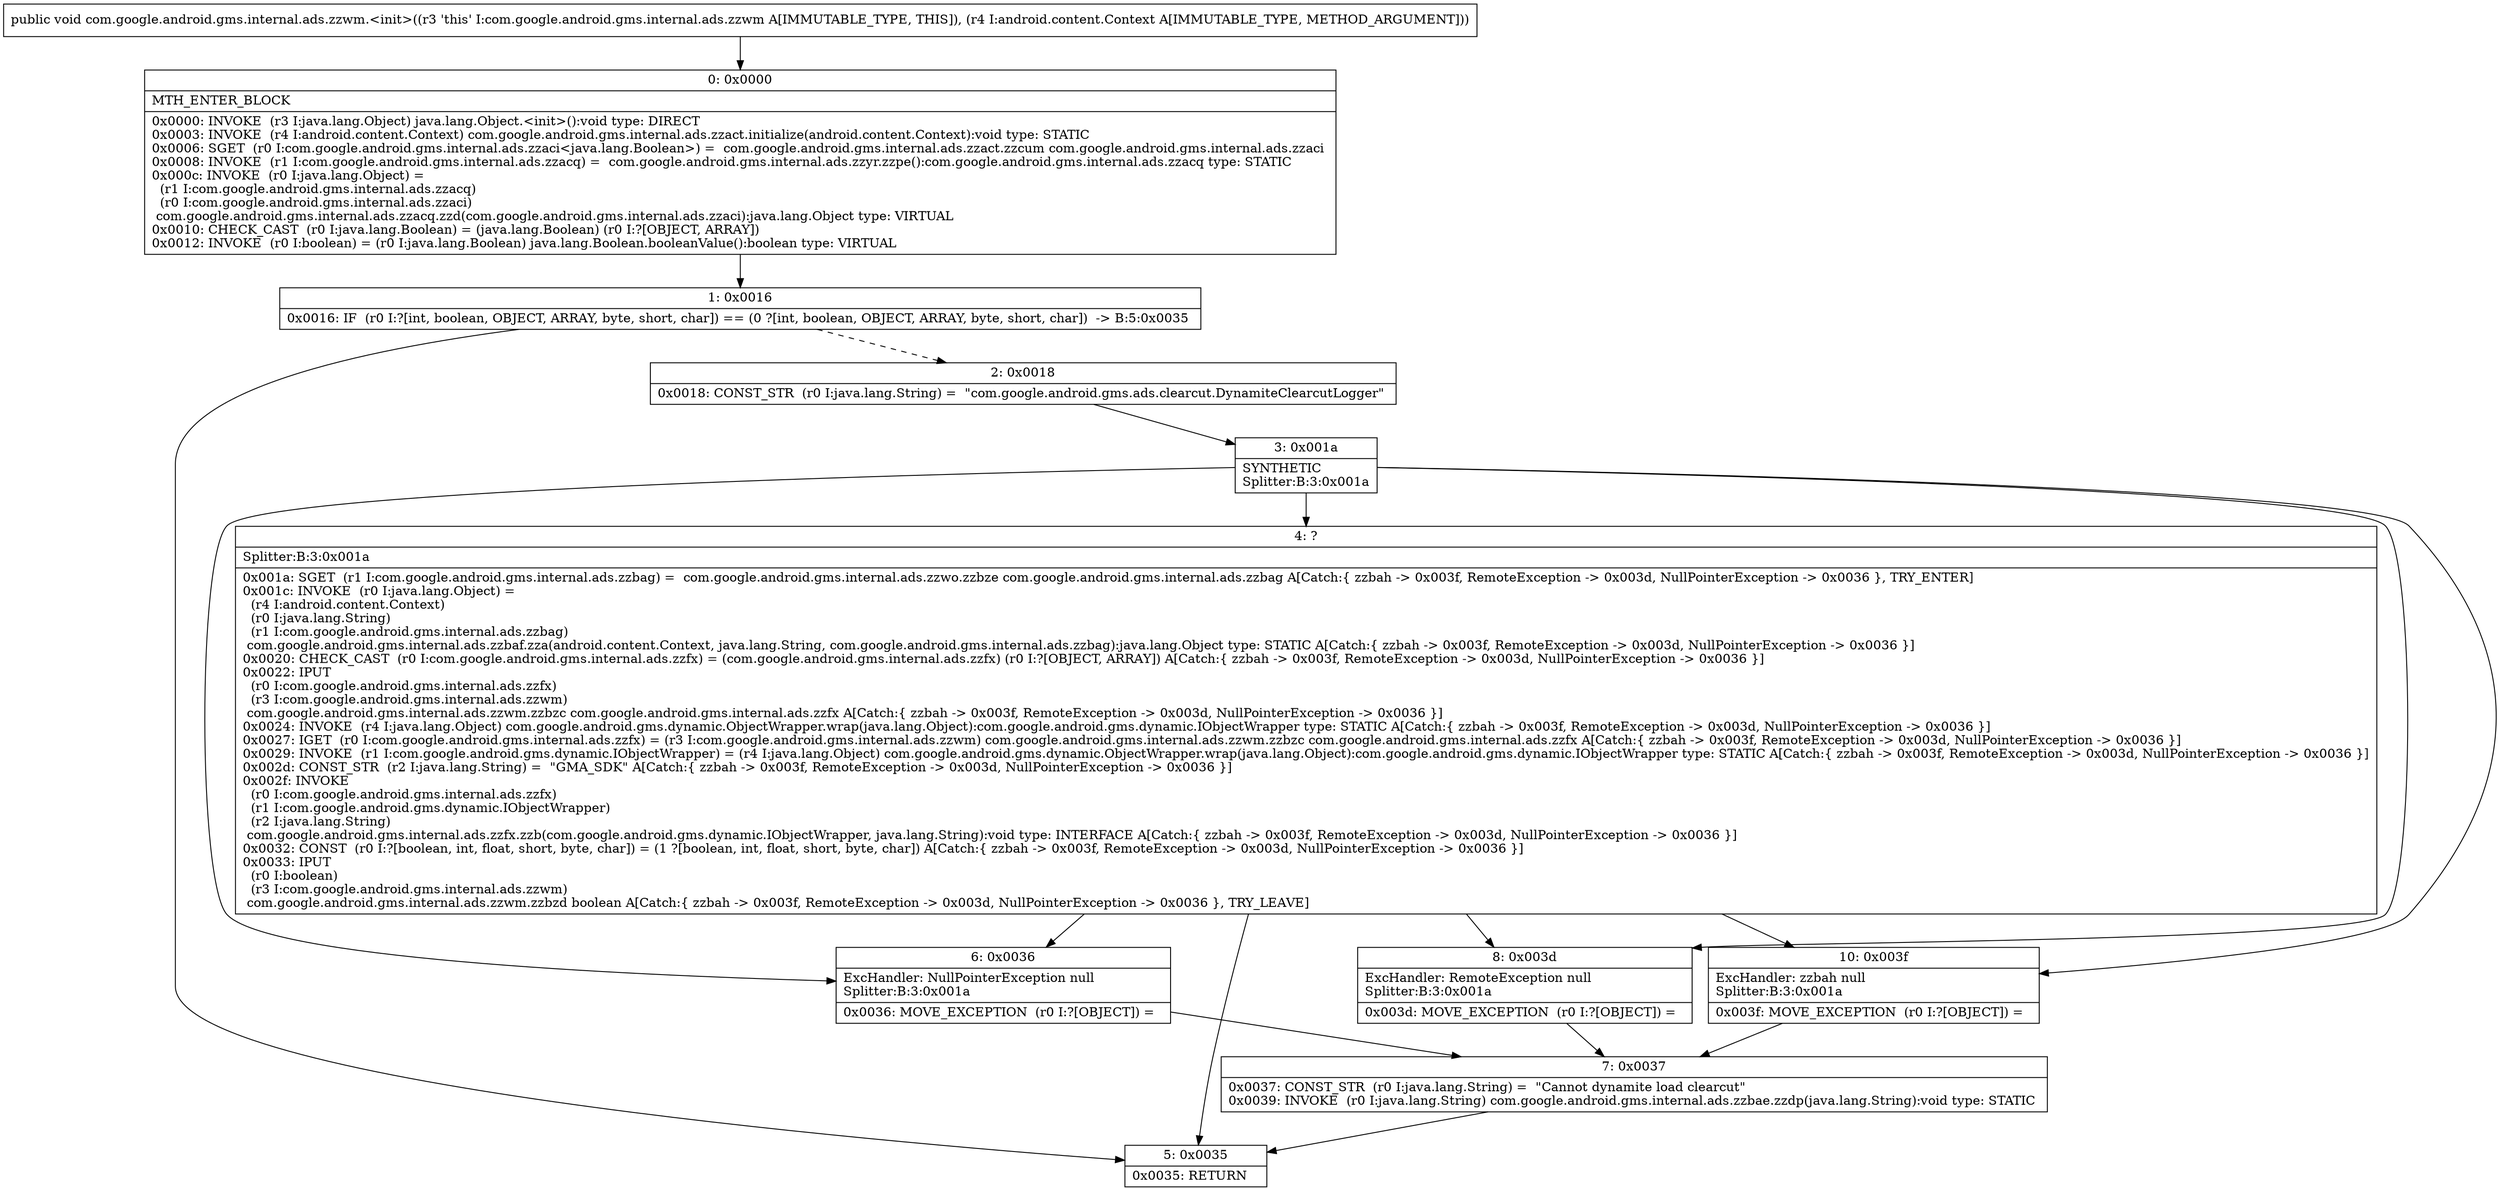 digraph "CFG forcom.google.android.gms.internal.ads.zzwm.\<init\>(Landroid\/content\/Context;)V" {
Node_0 [shape=record,label="{0\:\ 0x0000|MTH_ENTER_BLOCK\l|0x0000: INVOKE  (r3 I:java.lang.Object) java.lang.Object.\<init\>():void type: DIRECT \l0x0003: INVOKE  (r4 I:android.content.Context) com.google.android.gms.internal.ads.zzact.initialize(android.content.Context):void type: STATIC \l0x0006: SGET  (r0 I:com.google.android.gms.internal.ads.zzaci\<java.lang.Boolean\>) =  com.google.android.gms.internal.ads.zzact.zzcum com.google.android.gms.internal.ads.zzaci \l0x0008: INVOKE  (r1 I:com.google.android.gms.internal.ads.zzacq) =  com.google.android.gms.internal.ads.zzyr.zzpe():com.google.android.gms.internal.ads.zzacq type: STATIC \l0x000c: INVOKE  (r0 I:java.lang.Object) = \l  (r1 I:com.google.android.gms.internal.ads.zzacq)\l  (r0 I:com.google.android.gms.internal.ads.zzaci)\l com.google.android.gms.internal.ads.zzacq.zzd(com.google.android.gms.internal.ads.zzaci):java.lang.Object type: VIRTUAL \l0x0010: CHECK_CAST  (r0 I:java.lang.Boolean) = (java.lang.Boolean) (r0 I:?[OBJECT, ARRAY]) \l0x0012: INVOKE  (r0 I:boolean) = (r0 I:java.lang.Boolean) java.lang.Boolean.booleanValue():boolean type: VIRTUAL \l}"];
Node_1 [shape=record,label="{1\:\ 0x0016|0x0016: IF  (r0 I:?[int, boolean, OBJECT, ARRAY, byte, short, char]) == (0 ?[int, boolean, OBJECT, ARRAY, byte, short, char])  \-\> B:5:0x0035 \l}"];
Node_2 [shape=record,label="{2\:\ 0x0018|0x0018: CONST_STR  (r0 I:java.lang.String) =  \"com.google.android.gms.ads.clearcut.DynamiteClearcutLogger\" \l}"];
Node_3 [shape=record,label="{3\:\ 0x001a|SYNTHETIC\lSplitter:B:3:0x001a\l}"];
Node_4 [shape=record,label="{4\:\ ?|Splitter:B:3:0x001a\l|0x001a: SGET  (r1 I:com.google.android.gms.internal.ads.zzbag) =  com.google.android.gms.internal.ads.zzwo.zzbze com.google.android.gms.internal.ads.zzbag A[Catch:\{ zzbah \-\> 0x003f, RemoteException \-\> 0x003d, NullPointerException \-\> 0x0036 \}, TRY_ENTER]\l0x001c: INVOKE  (r0 I:java.lang.Object) = \l  (r4 I:android.content.Context)\l  (r0 I:java.lang.String)\l  (r1 I:com.google.android.gms.internal.ads.zzbag)\l com.google.android.gms.internal.ads.zzbaf.zza(android.content.Context, java.lang.String, com.google.android.gms.internal.ads.zzbag):java.lang.Object type: STATIC A[Catch:\{ zzbah \-\> 0x003f, RemoteException \-\> 0x003d, NullPointerException \-\> 0x0036 \}]\l0x0020: CHECK_CAST  (r0 I:com.google.android.gms.internal.ads.zzfx) = (com.google.android.gms.internal.ads.zzfx) (r0 I:?[OBJECT, ARRAY]) A[Catch:\{ zzbah \-\> 0x003f, RemoteException \-\> 0x003d, NullPointerException \-\> 0x0036 \}]\l0x0022: IPUT  \l  (r0 I:com.google.android.gms.internal.ads.zzfx)\l  (r3 I:com.google.android.gms.internal.ads.zzwm)\l com.google.android.gms.internal.ads.zzwm.zzbzc com.google.android.gms.internal.ads.zzfx A[Catch:\{ zzbah \-\> 0x003f, RemoteException \-\> 0x003d, NullPointerException \-\> 0x0036 \}]\l0x0024: INVOKE  (r4 I:java.lang.Object) com.google.android.gms.dynamic.ObjectWrapper.wrap(java.lang.Object):com.google.android.gms.dynamic.IObjectWrapper type: STATIC A[Catch:\{ zzbah \-\> 0x003f, RemoteException \-\> 0x003d, NullPointerException \-\> 0x0036 \}]\l0x0027: IGET  (r0 I:com.google.android.gms.internal.ads.zzfx) = (r3 I:com.google.android.gms.internal.ads.zzwm) com.google.android.gms.internal.ads.zzwm.zzbzc com.google.android.gms.internal.ads.zzfx A[Catch:\{ zzbah \-\> 0x003f, RemoteException \-\> 0x003d, NullPointerException \-\> 0x0036 \}]\l0x0029: INVOKE  (r1 I:com.google.android.gms.dynamic.IObjectWrapper) = (r4 I:java.lang.Object) com.google.android.gms.dynamic.ObjectWrapper.wrap(java.lang.Object):com.google.android.gms.dynamic.IObjectWrapper type: STATIC A[Catch:\{ zzbah \-\> 0x003f, RemoteException \-\> 0x003d, NullPointerException \-\> 0x0036 \}]\l0x002d: CONST_STR  (r2 I:java.lang.String) =  \"GMA_SDK\" A[Catch:\{ zzbah \-\> 0x003f, RemoteException \-\> 0x003d, NullPointerException \-\> 0x0036 \}]\l0x002f: INVOKE  \l  (r0 I:com.google.android.gms.internal.ads.zzfx)\l  (r1 I:com.google.android.gms.dynamic.IObjectWrapper)\l  (r2 I:java.lang.String)\l com.google.android.gms.internal.ads.zzfx.zzb(com.google.android.gms.dynamic.IObjectWrapper, java.lang.String):void type: INTERFACE A[Catch:\{ zzbah \-\> 0x003f, RemoteException \-\> 0x003d, NullPointerException \-\> 0x0036 \}]\l0x0032: CONST  (r0 I:?[boolean, int, float, short, byte, char]) = (1 ?[boolean, int, float, short, byte, char]) A[Catch:\{ zzbah \-\> 0x003f, RemoteException \-\> 0x003d, NullPointerException \-\> 0x0036 \}]\l0x0033: IPUT  \l  (r0 I:boolean)\l  (r3 I:com.google.android.gms.internal.ads.zzwm)\l com.google.android.gms.internal.ads.zzwm.zzbzd boolean A[Catch:\{ zzbah \-\> 0x003f, RemoteException \-\> 0x003d, NullPointerException \-\> 0x0036 \}, TRY_LEAVE]\l}"];
Node_5 [shape=record,label="{5\:\ 0x0035|0x0035: RETURN   \l}"];
Node_6 [shape=record,label="{6\:\ 0x0036|ExcHandler: NullPointerException null\lSplitter:B:3:0x001a\l|0x0036: MOVE_EXCEPTION  (r0 I:?[OBJECT]) =  \l}"];
Node_7 [shape=record,label="{7\:\ 0x0037|0x0037: CONST_STR  (r0 I:java.lang.String) =  \"Cannot dynamite load clearcut\" \l0x0039: INVOKE  (r0 I:java.lang.String) com.google.android.gms.internal.ads.zzbae.zzdp(java.lang.String):void type: STATIC \l}"];
Node_8 [shape=record,label="{8\:\ 0x003d|ExcHandler: RemoteException null\lSplitter:B:3:0x001a\l|0x003d: MOVE_EXCEPTION  (r0 I:?[OBJECT]) =  \l}"];
Node_10 [shape=record,label="{10\:\ 0x003f|ExcHandler: zzbah null\lSplitter:B:3:0x001a\l|0x003f: MOVE_EXCEPTION  (r0 I:?[OBJECT]) =  \l}"];
MethodNode[shape=record,label="{public void com.google.android.gms.internal.ads.zzwm.\<init\>((r3 'this' I:com.google.android.gms.internal.ads.zzwm A[IMMUTABLE_TYPE, THIS]), (r4 I:android.content.Context A[IMMUTABLE_TYPE, METHOD_ARGUMENT])) }"];
MethodNode -> Node_0;
Node_0 -> Node_1;
Node_1 -> Node_2[style=dashed];
Node_1 -> Node_5;
Node_2 -> Node_3;
Node_3 -> Node_4;
Node_3 -> Node_10;
Node_3 -> Node_8;
Node_3 -> Node_6;
Node_4 -> Node_5;
Node_4 -> Node_10;
Node_4 -> Node_8;
Node_4 -> Node_6;
Node_6 -> Node_7;
Node_7 -> Node_5;
Node_8 -> Node_7;
Node_10 -> Node_7;
}

